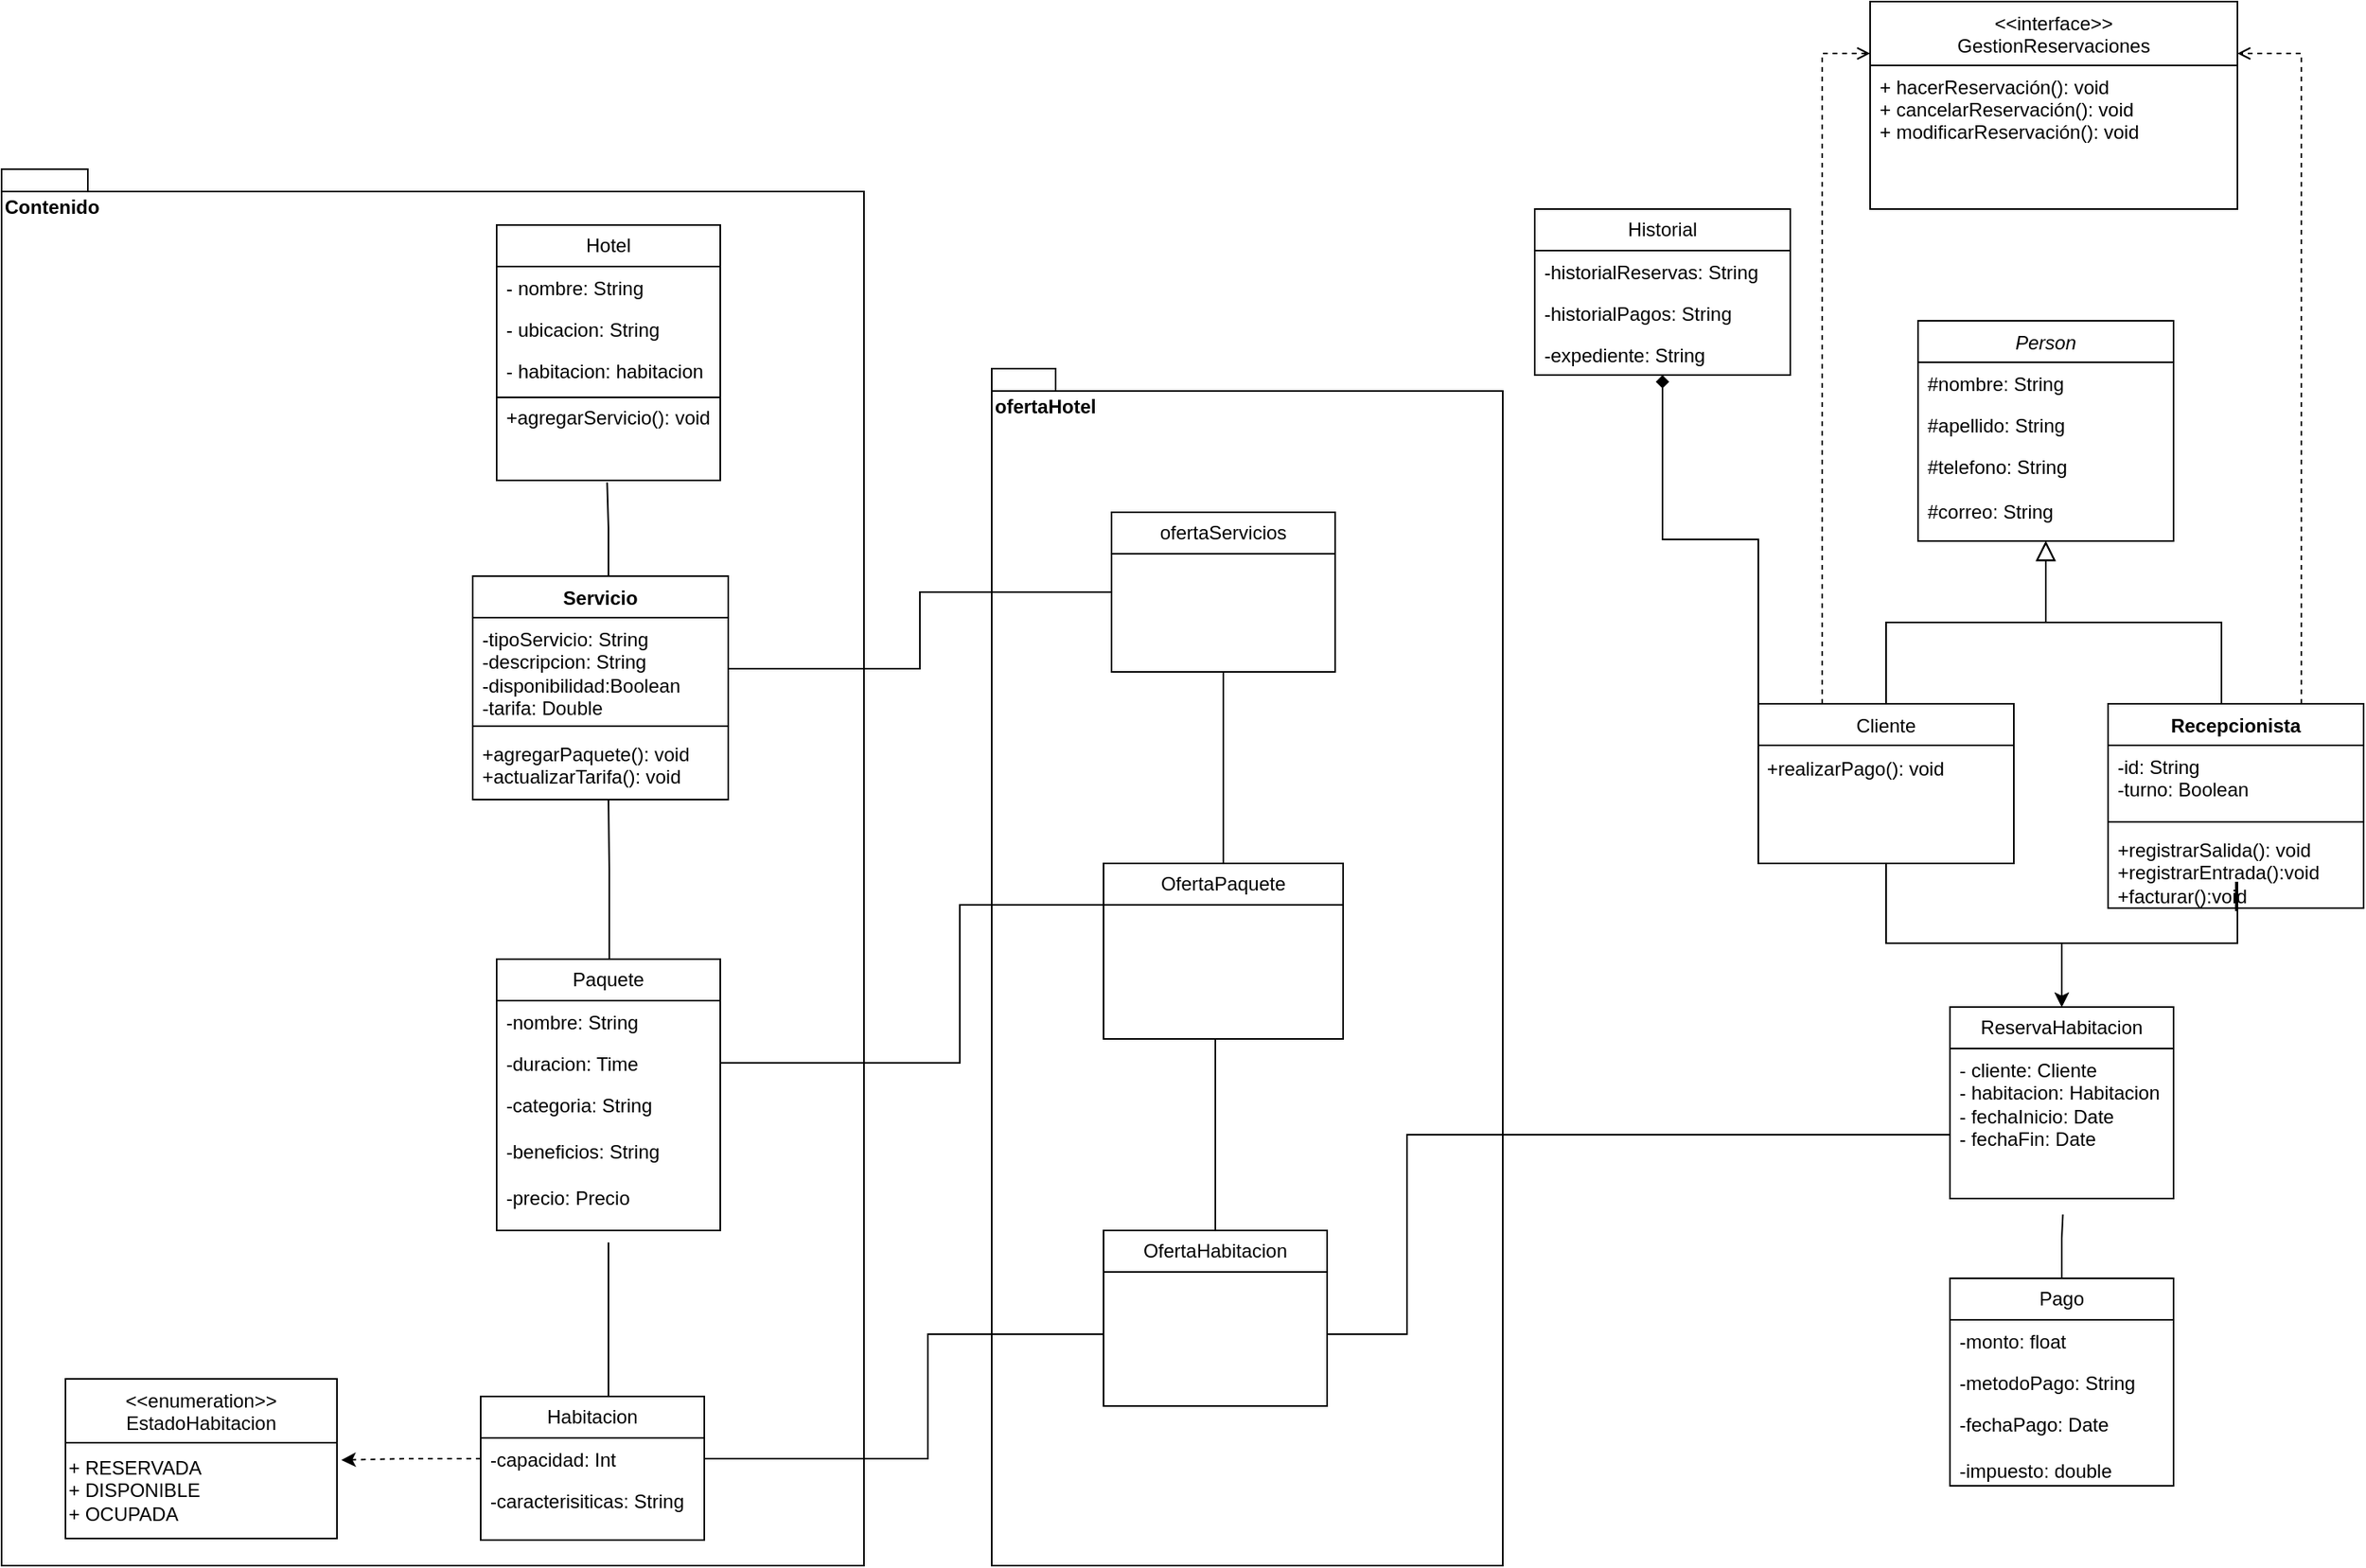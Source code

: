 <mxfile version="24.4.13" type="github">
  <diagram id="C5RBs43oDa-KdzZeNtuy" name="Page-1">
    <mxGraphModel dx="2531" dy="1674" grid="1" gridSize="10" guides="1" tooltips="1" connect="1" arrows="1" fold="1" page="1" pageScale="1" pageWidth="827" pageHeight="1169" math="0" shadow="0">
      <root>
        <mxCell id="WIyWlLk6GJQsqaUBKTNV-0" />
        <mxCell id="WIyWlLk6GJQsqaUBKTNV-1" parent="WIyWlLk6GJQsqaUBKTNV-0" />
        <mxCell id="N4pSZDwO3v6WcjhLpMqt-45" value="ofertaHotel" style="shape=folder;fontStyle=1;spacingTop=10;tabWidth=40;tabHeight=14;tabPosition=left;html=1;whiteSpace=wrap;align=left;verticalAlign=top;" parent="WIyWlLk6GJQsqaUBKTNV-1" vertex="1">
          <mxGeometry x="-360" y="150" width="320" height="750" as="geometry" />
        </mxCell>
        <mxCell id="N4pSZDwO3v6WcjhLpMqt-44" value="Contenido" style="shape=folder;fontStyle=1;spacingTop=10;tabWidth=40;tabHeight=14;tabPosition=left;html=1;whiteSpace=wrap;align=left;verticalAlign=top;" parent="WIyWlLk6GJQsqaUBKTNV-1" vertex="1">
          <mxGeometry x="-980" y="25" width="540" height="875" as="geometry" />
        </mxCell>
        <mxCell id="zkfFHV4jXpPFQw0GAbJ--0" value="Person" style="swimlane;fontStyle=2;align=center;verticalAlign=top;childLayout=stackLayout;horizontal=1;startSize=26;horizontalStack=0;resizeParent=1;resizeLast=0;collapsible=1;marginBottom=0;rounded=0;shadow=0;strokeWidth=1;" parent="WIyWlLk6GJQsqaUBKTNV-1" vertex="1">
          <mxGeometry x="220" y="120" width="160" height="138" as="geometry">
            <mxRectangle x="230" y="140" width="160" height="26" as="alternateBounds" />
          </mxGeometry>
        </mxCell>
        <mxCell id="zkfFHV4jXpPFQw0GAbJ--1" value="#nombre: String" style="text;align=left;verticalAlign=top;spacingLeft=4;spacingRight=4;overflow=hidden;rotatable=0;points=[[0,0.5],[1,0.5]];portConstraint=eastwest;" parent="zkfFHV4jXpPFQw0GAbJ--0" vertex="1">
          <mxGeometry y="26" width="160" height="26" as="geometry" />
        </mxCell>
        <mxCell id="zkfFHV4jXpPFQw0GAbJ--2" value="#apellido: String" style="text;align=left;verticalAlign=top;spacingLeft=4;spacingRight=4;overflow=hidden;rotatable=0;points=[[0,0.5],[1,0.5]];portConstraint=eastwest;rounded=0;shadow=0;html=0;" parent="zkfFHV4jXpPFQw0GAbJ--0" vertex="1">
          <mxGeometry y="52" width="160" height="26" as="geometry" />
        </mxCell>
        <mxCell id="zkfFHV4jXpPFQw0GAbJ--3" value="#telefono: String&#xa;&#xa;#correo: String" style="text;align=left;verticalAlign=top;spacingLeft=4;spacingRight=4;overflow=hidden;rotatable=0;points=[[0,0.5],[1,0.5]];portConstraint=eastwest;rounded=0;shadow=0;html=0;" parent="zkfFHV4jXpPFQw0GAbJ--0" vertex="1">
          <mxGeometry y="78" width="160" height="52" as="geometry" />
        </mxCell>
        <mxCell id="N4pSZDwO3v6WcjhLpMqt-57" style="edgeStyle=orthogonalEdgeStyle;rounded=0;orthogonalLoop=1;jettySize=auto;html=1;exitX=0.5;exitY=1;exitDx=0;exitDy=0;entryX=0.5;entryY=0;entryDx=0;entryDy=0;" parent="WIyWlLk6GJQsqaUBKTNV-1" source="zkfFHV4jXpPFQw0GAbJ--6" target="N4pSZDwO3v6WcjhLpMqt-9" edge="1">
          <mxGeometry relative="1" as="geometry">
            <Array as="points">
              <mxPoint x="200" y="510" />
              <mxPoint x="310" y="510" />
            </Array>
          </mxGeometry>
        </mxCell>
        <mxCell id="N4pSZDwO3v6WcjhLpMqt-63" style="edgeStyle=orthogonalEdgeStyle;rounded=0;orthogonalLoop=1;jettySize=auto;html=1;exitX=0.25;exitY=0;exitDx=0;exitDy=0;entryX=0;entryY=0.25;entryDx=0;entryDy=0;dashed=1;endArrow=open;endFill=0;" parent="WIyWlLk6GJQsqaUBKTNV-1" source="zkfFHV4jXpPFQw0GAbJ--6" target="zFtzIH7kKe3bV-_yGn1V-0" edge="1">
          <mxGeometry relative="1" as="geometry" />
        </mxCell>
        <mxCell id="N4pSZDwO3v6WcjhLpMqt-65" style="edgeStyle=orthogonalEdgeStyle;rounded=0;orthogonalLoop=1;jettySize=auto;html=1;exitX=0;exitY=0;exitDx=0;exitDy=0;entryX=0.5;entryY=1;entryDx=0;entryDy=0;endArrow=diamond;endFill=1;" parent="WIyWlLk6GJQsqaUBKTNV-1" source="zkfFHV4jXpPFQw0GAbJ--6" target="N4pSZDwO3v6WcjhLpMqt-1" edge="1">
          <mxGeometry relative="1" as="geometry" />
        </mxCell>
        <mxCell id="zkfFHV4jXpPFQw0GAbJ--6" value="Cliente" style="swimlane;fontStyle=0;align=center;verticalAlign=top;childLayout=stackLayout;horizontal=1;startSize=26;horizontalStack=0;resizeParent=1;resizeLast=0;collapsible=1;marginBottom=0;rounded=0;shadow=0;strokeWidth=1;" parent="WIyWlLk6GJQsqaUBKTNV-1" vertex="1">
          <mxGeometry x="120" y="360" width="160" height="100" as="geometry">
            <mxRectangle x="130" y="380" width="160" height="26" as="alternateBounds" />
          </mxGeometry>
        </mxCell>
        <mxCell id="Iamr0txhSrTRocwCVgIp-26" value="&amp;nbsp;+realizarPago(): void" style="text;html=1;align=left;verticalAlign=middle;resizable=0;points=[];autosize=1;strokeColor=none;fillColor=none;" vertex="1" parent="zkfFHV4jXpPFQw0GAbJ--6">
          <mxGeometry y="26" width="160" height="30" as="geometry" />
        </mxCell>
        <mxCell id="zkfFHV4jXpPFQw0GAbJ--12" value="" style="endArrow=block;endSize=10;endFill=0;shadow=0;strokeWidth=1;rounded=0;curved=0;edgeStyle=elbowEdgeStyle;elbow=vertical;" parent="WIyWlLk6GJQsqaUBKTNV-1" source="zkfFHV4jXpPFQw0GAbJ--6" target="zkfFHV4jXpPFQw0GAbJ--0" edge="1">
          <mxGeometry width="160" relative="1" as="geometry">
            <mxPoint x="200" y="203" as="sourcePoint" />
            <mxPoint x="200" y="203" as="targetPoint" />
          </mxGeometry>
        </mxCell>
        <mxCell id="N4pSZDwO3v6WcjhLpMqt-58" style="edgeStyle=orthogonalEdgeStyle;rounded=0;orthogonalLoop=1;jettySize=auto;html=1;exitX=0.5;exitY=1.038;exitDx=0;exitDy=0;entryX=0.5;entryY=0;entryDx=0;entryDy=0;exitPerimeter=0;" parent="WIyWlLk6GJQsqaUBKTNV-1" source="AGm8SgNKs5DeSjsSCAVN-23" target="N4pSZDwO3v6WcjhLpMqt-9" edge="1">
          <mxGeometry relative="1" as="geometry">
            <mxPoint x="410.0" y="460" as="sourcePoint" />
            <Array as="points">
              <mxPoint x="420" y="472" />
              <mxPoint x="420" y="510" />
              <mxPoint x="310" y="510" />
            </Array>
          </mxGeometry>
        </mxCell>
        <mxCell id="N4pSZDwO3v6WcjhLpMqt-64" style="edgeStyle=orthogonalEdgeStyle;rounded=0;orthogonalLoop=1;jettySize=auto;html=1;exitX=0.75;exitY=0;exitDx=0;exitDy=0;entryX=1;entryY=0.25;entryDx=0;entryDy=0;dashed=1;endArrow=open;endFill=0;" parent="WIyWlLk6GJQsqaUBKTNV-1" target="zFtzIH7kKe3bV-_yGn1V-0" edge="1">
          <mxGeometry relative="1" as="geometry">
            <mxPoint x="450.0" y="360" as="sourcePoint" />
            <Array as="points">
              <mxPoint x="460" y="361" />
              <mxPoint x="460" y="-47" />
            </Array>
          </mxGeometry>
        </mxCell>
        <mxCell id="zkfFHV4jXpPFQw0GAbJ--16" value="" style="endArrow=block;endSize=10;endFill=0;shadow=0;strokeWidth=1;rounded=0;curved=0;edgeStyle=elbowEdgeStyle;elbow=vertical;" parent="WIyWlLk6GJQsqaUBKTNV-1" target="zkfFHV4jXpPFQw0GAbJ--0" edge="1">
          <mxGeometry width="160" relative="1" as="geometry">
            <mxPoint x="410.0" y="360" as="sourcePoint" />
            <mxPoint x="310" y="271" as="targetPoint" />
          </mxGeometry>
        </mxCell>
        <mxCell id="zFtzIH7kKe3bV-_yGn1V-0" value="&lt;&lt;interface&gt;&gt;&#xa;GestionReservaciones" style="swimlane;fontStyle=0;align=center;verticalAlign=top;childLayout=stackLayout;horizontal=1;startSize=40;horizontalStack=0;resizeParent=1;resizeLast=0;collapsible=1;marginBottom=0;rounded=0;shadow=0;strokeWidth=1;" parent="WIyWlLk6GJQsqaUBKTNV-1" vertex="1">
          <mxGeometry x="190" y="-80" width="230" height="130" as="geometry">
            <mxRectangle x="130" y="380" width="160" height="26" as="alternateBounds" />
          </mxGeometry>
        </mxCell>
        <mxCell id="AGm8SgNKs5DeSjsSCAVN-18" value="+ hacerReservación(): void&#xa;+ cancelarReservación(): void&#xa;+ modificarReservación(): void" style="text;align=left;verticalAlign=top;spacingLeft=4;spacingRight=4;overflow=hidden;rotatable=0;points=[[0,0.5],[1,0.5]];portConstraint=eastwest;" parent="zFtzIH7kKe3bV-_yGn1V-0" vertex="1">
          <mxGeometry y="40" width="230" height="90" as="geometry" />
        </mxCell>
        <mxCell id="zFtzIH7kKe3bV-_yGn1V-3" value="&lt;&lt;enumeration&gt;&gt;&#xa;EstadoHabitacion" style="swimlane;fontStyle=0;align=center;verticalAlign=top;childLayout=stackLayout;horizontal=1;startSize=40;horizontalStack=0;resizeParent=1;resizeLast=0;collapsible=1;marginBottom=0;rounded=0;shadow=0;strokeWidth=1;" parent="WIyWlLk6GJQsqaUBKTNV-1" vertex="1">
          <mxGeometry x="-940" y="783" width="170" height="100" as="geometry">
            <mxRectangle x="130" y="380" width="160" height="26" as="alternateBounds" />
          </mxGeometry>
        </mxCell>
        <mxCell id="zFtzIH7kKe3bV-_yGn1V-4" value="+ RESERVADA&lt;div&gt;+ DISPONIBLE&lt;/div&gt;&lt;div&gt;+ OCUPADA&lt;/div&gt;" style="text;html=1;align=left;verticalAlign=middle;resizable=0;points=[];autosize=1;strokeColor=none;fillColor=none;" parent="zFtzIH7kKe3bV-_yGn1V-3" vertex="1">
          <mxGeometry y="40" width="170" height="60" as="geometry" />
        </mxCell>
        <mxCell id="N4pSZDwO3v6WcjhLpMqt-1" value="Historial" style="swimlane;fontStyle=0;childLayout=stackLayout;horizontal=1;startSize=26;fillColor=none;horizontalStack=0;resizeParent=1;resizeParentMax=0;resizeLast=0;collapsible=1;marginBottom=0;whiteSpace=wrap;html=1;" parent="WIyWlLk6GJQsqaUBKTNV-1" vertex="1">
          <mxGeometry x="-20" y="50" width="160" height="104" as="geometry" />
        </mxCell>
        <mxCell id="N4pSZDwO3v6WcjhLpMqt-2" value="-historialReservas: String" style="text;strokeColor=none;fillColor=none;align=left;verticalAlign=top;spacingLeft=4;spacingRight=4;overflow=hidden;rotatable=0;points=[[0,0.5],[1,0.5]];portConstraint=eastwest;whiteSpace=wrap;html=1;" parent="N4pSZDwO3v6WcjhLpMqt-1" vertex="1">
          <mxGeometry y="26" width="160" height="26" as="geometry" />
        </mxCell>
        <mxCell id="N4pSZDwO3v6WcjhLpMqt-3" value="-historialPagos: String" style="text;strokeColor=none;fillColor=none;align=left;verticalAlign=top;spacingLeft=4;spacingRight=4;overflow=hidden;rotatable=0;points=[[0,0.5],[1,0.5]];portConstraint=eastwest;whiteSpace=wrap;html=1;" parent="N4pSZDwO3v6WcjhLpMqt-1" vertex="1">
          <mxGeometry y="52" width="160" height="26" as="geometry" />
        </mxCell>
        <mxCell id="N4pSZDwO3v6WcjhLpMqt-4" value="-expediente: String" style="text;strokeColor=none;fillColor=none;align=left;verticalAlign=top;spacingLeft=4;spacingRight=4;overflow=hidden;rotatable=0;points=[[0,0.5],[1,0.5]];portConstraint=eastwest;whiteSpace=wrap;html=1;" parent="N4pSZDwO3v6WcjhLpMqt-1" vertex="1">
          <mxGeometry y="78" width="160" height="26" as="geometry" />
        </mxCell>
        <mxCell id="N4pSZDwO3v6WcjhLpMqt-5" value="Pago" style="swimlane;fontStyle=0;childLayout=stackLayout;horizontal=1;startSize=26;fillColor=none;horizontalStack=0;resizeParent=1;resizeParentMax=0;resizeLast=0;collapsible=1;marginBottom=0;whiteSpace=wrap;html=1;" parent="WIyWlLk6GJQsqaUBKTNV-1" vertex="1">
          <mxGeometry x="240" y="720" width="140" height="130" as="geometry" />
        </mxCell>
        <mxCell id="N4pSZDwO3v6WcjhLpMqt-6" value="-monto: float" style="text;strokeColor=none;fillColor=none;align=left;verticalAlign=top;spacingLeft=4;spacingRight=4;overflow=hidden;rotatable=0;points=[[0,0.5],[1,0.5]];portConstraint=eastwest;whiteSpace=wrap;html=1;" parent="N4pSZDwO3v6WcjhLpMqt-5" vertex="1">
          <mxGeometry y="26" width="140" height="26" as="geometry" />
        </mxCell>
        <mxCell id="N4pSZDwO3v6WcjhLpMqt-7" value="-metodoPago: String" style="text;strokeColor=none;fillColor=none;align=left;verticalAlign=top;spacingLeft=4;spacingRight=4;overflow=hidden;rotatable=0;points=[[0,0.5],[1,0.5]];portConstraint=eastwest;whiteSpace=wrap;html=1;" parent="N4pSZDwO3v6WcjhLpMqt-5" vertex="1">
          <mxGeometry y="52" width="140" height="26" as="geometry" />
        </mxCell>
        <mxCell id="N4pSZDwO3v6WcjhLpMqt-8" value="-fechaPago: Date&lt;div&gt;&lt;br&gt;&lt;/div&gt;&lt;div&gt;-impuesto: double&lt;/div&gt;" style="text;strokeColor=none;fillColor=none;align=left;verticalAlign=top;spacingLeft=4;spacingRight=4;overflow=hidden;rotatable=0;points=[[0,0.5],[1,0.5]];portConstraint=eastwest;whiteSpace=wrap;html=1;" parent="N4pSZDwO3v6WcjhLpMqt-5" vertex="1">
          <mxGeometry y="78" width="140" height="52" as="geometry" />
        </mxCell>
        <mxCell id="N4pSZDwO3v6WcjhLpMqt-9" value="ReservaHabitacion" style="swimlane;fontStyle=0;childLayout=stackLayout;horizontal=1;startSize=26;fillColor=none;horizontalStack=0;resizeParent=1;resizeParentMax=0;resizeLast=0;collapsible=1;marginBottom=0;whiteSpace=wrap;html=1;" parent="WIyWlLk6GJQsqaUBKTNV-1" vertex="1">
          <mxGeometry x="240" y="550" width="140" height="120" as="geometry" />
        </mxCell>
        <mxCell id="N4pSZDwO3v6WcjhLpMqt-10" value="- cliente: Cliente&lt;div&gt;- habitacion: Habitacion&lt;/div&gt;&lt;div&gt;- fechaInicio: Date&lt;/div&gt;&lt;div&gt;- fechaFin: Date&lt;/div&gt;" style="text;strokeColor=none;fillColor=none;align=left;verticalAlign=top;spacingLeft=4;spacingRight=4;overflow=hidden;rotatable=0;points=[[0,0.5],[1,0.5]];portConstraint=eastwest;whiteSpace=wrap;html=1;" parent="N4pSZDwO3v6WcjhLpMqt-9" vertex="1">
          <mxGeometry y="26" width="140" height="94" as="geometry" />
        </mxCell>
        <mxCell id="N4pSZDwO3v6WcjhLpMqt-13" value="OfertaHabitacion" style="swimlane;fontStyle=0;childLayout=stackLayout;horizontal=1;startSize=26;fillColor=none;horizontalStack=0;resizeParent=1;resizeParentMax=0;resizeLast=0;collapsible=1;marginBottom=0;whiteSpace=wrap;html=1;" parent="WIyWlLk6GJQsqaUBKTNV-1" vertex="1">
          <mxGeometry x="-290" y="690" width="140" height="110" as="geometry" />
        </mxCell>
        <mxCell id="Iamr0txhSrTRocwCVgIp-23" style="edgeStyle=orthogonalEdgeStyle;rounded=0;orthogonalLoop=1;jettySize=auto;html=1;exitX=0.5;exitY=1;exitDx=0;exitDy=0;entryX=0.5;entryY=0;entryDx=0;entryDy=0;endArrow=none;endFill=0;" edge="1" parent="WIyWlLk6GJQsqaUBKTNV-1" source="N4pSZDwO3v6WcjhLpMqt-17" target="N4pSZDwO3v6WcjhLpMqt-13">
          <mxGeometry relative="1" as="geometry">
            <Array as="points">
              <mxPoint x="-220" y="570" />
            </Array>
          </mxGeometry>
        </mxCell>
        <mxCell id="N4pSZDwO3v6WcjhLpMqt-17" value="OfertaPaquete" style="swimlane;fontStyle=0;childLayout=stackLayout;horizontal=1;startSize=26;fillColor=none;horizontalStack=0;resizeParent=1;resizeParentMax=0;resizeLast=0;collapsible=1;marginBottom=0;whiteSpace=wrap;html=1;" parent="WIyWlLk6GJQsqaUBKTNV-1" vertex="1">
          <mxGeometry x="-290" y="460" width="150" height="110" as="geometry" />
        </mxCell>
        <mxCell id="N4pSZDwO3v6WcjhLpMqt-21" value="Hotel" style="swimlane;fontStyle=0;childLayout=stackLayout;horizontal=1;startSize=26;fillColor=none;horizontalStack=0;resizeParent=1;resizeParentMax=0;resizeLast=0;collapsible=1;marginBottom=0;whiteSpace=wrap;html=1;" parent="WIyWlLk6GJQsqaUBKTNV-1" vertex="1">
          <mxGeometry x="-670" y="60" width="140" height="160" as="geometry" />
        </mxCell>
        <mxCell id="N4pSZDwO3v6WcjhLpMqt-22" value="- nombre: String" style="text;strokeColor=none;fillColor=none;align=left;verticalAlign=top;spacingLeft=4;spacingRight=4;overflow=hidden;rotatable=0;points=[[0,0.5],[1,0.5]];portConstraint=eastwest;whiteSpace=wrap;html=1;" parent="N4pSZDwO3v6WcjhLpMqt-21" vertex="1">
          <mxGeometry y="26" width="140" height="26" as="geometry" />
        </mxCell>
        <mxCell id="N4pSZDwO3v6WcjhLpMqt-23" value="- ubicacion: String" style="text;strokeColor=none;fillColor=none;align=left;verticalAlign=top;spacingLeft=4;spacingRight=4;overflow=hidden;rotatable=0;points=[[0,0.5],[1,0.5]];portConstraint=eastwest;whiteSpace=wrap;html=1;" parent="N4pSZDwO3v6WcjhLpMqt-21" vertex="1">
          <mxGeometry y="52" width="140" height="26" as="geometry" />
        </mxCell>
        <mxCell id="N4pSZDwO3v6WcjhLpMqt-24" value="- habitacion: habitacion&lt;div&gt;&lt;br&gt;&lt;/div&gt;&lt;div&gt;+agregarServicio(): void&lt;/div&gt;&lt;div&gt;&lt;br&gt;&lt;/div&gt;" style="text;strokeColor=none;fillColor=none;align=left;verticalAlign=top;spacingLeft=4;spacingRight=4;overflow=hidden;rotatable=0;points=[[0,0.5],[1,0.5]];portConstraint=eastwest;whiteSpace=wrap;html=1;" parent="N4pSZDwO3v6WcjhLpMqt-21" vertex="1">
          <mxGeometry y="78" width="140" height="82" as="geometry" />
        </mxCell>
        <mxCell id="N4pSZDwO3v6WcjhLpMqt-25" value="Habitacion" style="swimlane;fontStyle=0;childLayout=stackLayout;horizontal=1;startSize=26;fillColor=none;horizontalStack=0;resizeParent=1;resizeParentMax=0;resizeLast=0;collapsible=1;marginBottom=0;whiteSpace=wrap;html=1;" parent="WIyWlLk6GJQsqaUBKTNV-1" vertex="1">
          <mxGeometry x="-680" y="794" width="140" height="90" as="geometry" />
        </mxCell>
        <mxCell id="N4pSZDwO3v6WcjhLpMqt-26" value="-capacidad: Int" style="text;strokeColor=none;fillColor=none;align=left;verticalAlign=top;spacingLeft=4;spacingRight=4;overflow=hidden;rotatable=0;points=[[0,0.5],[1,0.5]];portConstraint=eastwest;whiteSpace=wrap;html=1;" parent="N4pSZDwO3v6WcjhLpMqt-25" vertex="1">
          <mxGeometry y="26" width="140" height="26" as="geometry" />
        </mxCell>
        <mxCell id="N4pSZDwO3v6WcjhLpMqt-27" value="-caracterisiticas: String" style="text;strokeColor=none;fillColor=none;align=left;verticalAlign=top;spacingLeft=4;spacingRight=4;overflow=hidden;rotatable=0;points=[[0,0.5],[1,0.5]];portConstraint=eastwest;whiteSpace=wrap;html=1;" parent="N4pSZDwO3v6WcjhLpMqt-25" vertex="1">
          <mxGeometry y="52" width="140" height="38" as="geometry" />
        </mxCell>
        <mxCell id="N4pSZDwO3v6WcjhLpMqt-30" value="Paquete" style="swimlane;fontStyle=0;childLayout=stackLayout;horizontal=1;startSize=26;fillColor=none;horizontalStack=0;resizeParent=1;resizeParentMax=0;resizeLast=0;collapsible=1;marginBottom=0;whiteSpace=wrap;html=1;" parent="WIyWlLk6GJQsqaUBKTNV-1" vertex="1">
          <mxGeometry x="-670" y="520" width="140" height="170" as="geometry" />
        </mxCell>
        <mxCell id="N4pSZDwO3v6WcjhLpMqt-31" value="-nombre: String" style="text;strokeColor=none;fillColor=none;align=left;verticalAlign=top;spacingLeft=4;spacingRight=4;overflow=hidden;rotatable=0;points=[[0,0.5],[1,0.5]];portConstraint=eastwest;whiteSpace=wrap;html=1;" parent="N4pSZDwO3v6WcjhLpMqt-30" vertex="1">
          <mxGeometry y="26" width="140" height="26" as="geometry" />
        </mxCell>
        <mxCell id="N4pSZDwO3v6WcjhLpMqt-32" value="-duracion: Time" style="text;strokeColor=none;fillColor=none;align=left;verticalAlign=top;spacingLeft=4;spacingRight=4;overflow=hidden;rotatable=0;points=[[0,0.5],[1,0.5]];portConstraint=eastwest;whiteSpace=wrap;html=1;" parent="N4pSZDwO3v6WcjhLpMqt-30" vertex="1">
          <mxGeometry y="52" width="140" height="26" as="geometry" />
        </mxCell>
        <mxCell id="N4pSZDwO3v6WcjhLpMqt-33" value="&lt;div&gt;&lt;span style=&quot;background-color: initial;&quot;&gt;-categoria: String&lt;/span&gt;&lt;br&gt;&lt;/div&gt;&lt;div&gt;&lt;br&gt;&lt;/div&gt;&lt;div&gt;-beneficios: String&lt;/div&gt;&lt;div&gt;&lt;br&gt;&lt;/div&gt;&lt;div&gt;-precio: Precio&lt;/div&gt;" style="text;strokeColor=none;fillColor=none;align=left;verticalAlign=top;spacingLeft=4;spacingRight=4;overflow=hidden;rotatable=0;points=[[0,0.5],[1,0.5]];portConstraint=eastwest;whiteSpace=wrap;html=1;" parent="N4pSZDwO3v6WcjhLpMqt-30" vertex="1">
          <mxGeometry y="78" width="140" height="92" as="geometry" />
        </mxCell>
        <mxCell id="Iamr0txhSrTRocwCVgIp-22" style="edgeStyle=orthogonalEdgeStyle;rounded=0;orthogonalLoop=1;jettySize=auto;html=1;exitX=0.5;exitY=1;exitDx=0;exitDy=0;endArrow=none;endFill=0;" edge="1" parent="WIyWlLk6GJQsqaUBKTNV-1" source="N4pSZDwO3v6WcjhLpMqt-34" target="N4pSZDwO3v6WcjhLpMqt-17">
          <mxGeometry relative="1" as="geometry" />
        </mxCell>
        <mxCell id="N4pSZDwO3v6WcjhLpMqt-34" value="ofertaServicios" style="swimlane;fontStyle=0;childLayout=stackLayout;horizontal=1;startSize=26;fillColor=none;horizontalStack=0;resizeParent=1;resizeParentMax=0;resizeLast=0;collapsible=1;marginBottom=0;whiteSpace=wrap;html=1;" parent="WIyWlLk6GJQsqaUBKTNV-1" vertex="1">
          <mxGeometry x="-285" y="240" width="140" height="100" as="geometry" />
        </mxCell>
        <mxCell id="N4pSZDwO3v6WcjhLpMqt-49" style="edgeStyle=orthogonalEdgeStyle;rounded=0;orthogonalLoop=1;jettySize=auto;html=1;exitX=0;exitY=0.5;exitDx=0;exitDy=0;entryX=1;entryY=0.5;entryDx=0;entryDy=0;endArrow=none;endFill=0;" parent="WIyWlLk6GJQsqaUBKTNV-1" source="N4pSZDwO3v6WcjhLpMqt-17" target="N4pSZDwO3v6WcjhLpMqt-32" edge="1">
          <mxGeometry relative="1" as="geometry">
            <mxPoint x="-290" y="525.0" as="sourcePoint" />
            <Array as="points">
              <mxPoint x="-380" y="486" />
              <mxPoint x="-380" y="585" />
            </Array>
          </mxGeometry>
        </mxCell>
        <mxCell id="N4pSZDwO3v6WcjhLpMqt-54" style="edgeStyle=orthogonalEdgeStyle;rounded=0;orthogonalLoop=1;jettySize=auto;html=1;exitX=0.5;exitY=0;exitDx=0;exitDy=0;entryX=0.494;entryY=1.015;entryDx=0;entryDy=0;entryPerimeter=0;endArrow=none;endFill=0;" parent="WIyWlLk6GJQsqaUBKTNV-1" target="N4pSZDwO3v6WcjhLpMqt-24" edge="1">
          <mxGeometry relative="1" as="geometry">
            <mxPoint x="-600" y="280" as="sourcePoint" />
            <Array as="points">
              <mxPoint x="-600" y="250" />
              <mxPoint x="-601" y="250" />
            </Array>
          </mxGeometry>
        </mxCell>
        <mxCell id="N4pSZDwO3v6WcjhLpMqt-59" style="edgeStyle=orthogonalEdgeStyle;rounded=0;orthogonalLoop=1;jettySize=auto;html=1;exitX=0.5;exitY=0;exitDx=0;exitDy=0;entryX=0.501;entryY=1.189;entryDx=0;entryDy=0;entryPerimeter=0;endArrow=none;endFill=0;" parent="WIyWlLk6GJQsqaUBKTNV-1" source="N4pSZDwO3v6WcjhLpMqt-5" edge="1">
          <mxGeometry relative="1" as="geometry">
            <Array as="points">
              <mxPoint x="300" y="679" />
              <mxPoint x="300" y="679" />
            </Array>
          </mxGeometry>
        </mxCell>
        <mxCell id="N4pSZDwO3v6WcjhLpMqt-67" style="edgeStyle=orthogonalEdgeStyle;rounded=0;orthogonalLoop=1;jettySize=auto;html=1;exitX=0.5;exitY=0;exitDx=0;exitDy=0;entryX=0.505;entryY=1.106;entryDx=0;entryDy=0;entryPerimeter=0;endArrow=none;endFill=0;" parent="WIyWlLk6GJQsqaUBKTNV-1" source="N4pSZDwO3v6WcjhLpMqt-5" target="N4pSZDwO3v6WcjhLpMqt-10" edge="1">
          <mxGeometry relative="1" as="geometry">
            <Array as="points">
              <mxPoint x="310" y="695" />
              <mxPoint x="311" y="680" />
            </Array>
          </mxGeometry>
        </mxCell>
        <mxCell id="N4pSZDwO3v6WcjhLpMqt-68" style="edgeStyle=orthogonalEdgeStyle;rounded=0;orthogonalLoop=1;jettySize=auto;html=1;exitX=0;exitY=0.5;exitDx=0;exitDy=0;entryX=1;entryY=0.5;entryDx=0;entryDy=0;endArrow=none;endFill=0;" parent="WIyWlLk6GJQsqaUBKTNV-1" source="N4pSZDwO3v6WcjhLpMqt-10" edge="1">
          <mxGeometry relative="1" as="geometry">
            <mxPoint x="-150" y="755" as="targetPoint" />
            <Array as="points">
              <mxPoint x="240" y="630" />
              <mxPoint x="-100" y="630" />
              <mxPoint x="-100" y="755" />
            </Array>
          </mxGeometry>
        </mxCell>
        <mxCell id="AGm8SgNKs5DeSjsSCAVN-20" value="Recepcionista" style="swimlane;fontStyle=1;align=center;verticalAlign=top;childLayout=stackLayout;horizontal=1;startSize=26;horizontalStack=0;resizeParent=1;resizeParentMax=0;resizeLast=0;collapsible=1;marginBottom=0;whiteSpace=wrap;html=1;" parent="WIyWlLk6GJQsqaUBKTNV-1" vertex="1">
          <mxGeometry x="339" y="360" width="160" height="128" as="geometry" />
        </mxCell>
        <mxCell id="AGm8SgNKs5DeSjsSCAVN-21" value="-id: String&lt;div&gt;-turno: Boolean&lt;/div&gt;" style="text;strokeColor=none;fillColor=none;align=left;verticalAlign=top;spacingLeft=4;spacingRight=4;overflow=hidden;rotatable=0;points=[[0,0.5],[1,0.5]];portConstraint=eastwest;whiteSpace=wrap;html=1;" parent="AGm8SgNKs5DeSjsSCAVN-20" vertex="1">
          <mxGeometry y="26" width="160" height="44" as="geometry" />
        </mxCell>
        <mxCell id="AGm8SgNKs5DeSjsSCAVN-22" value="" style="line;strokeWidth=1;fillColor=none;align=left;verticalAlign=middle;spacingTop=-1;spacingLeft=3;spacingRight=3;rotatable=0;labelPosition=right;points=[];portConstraint=eastwest;strokeColor=inherit;" parent="AGm8SgNKs5DeSjsSCAVN-20" vertex="1">
          <mxGeometry y="70" width="160" height="8" as="geometry" />
        </mxCell>
        <mxCell id="AGm8SgNKs5DeSjsSCAVN-23" value="+registrarSalida(): void&lt;div&gt;+registrarEntrada():void&lt;/div&gt;&lt;div&gt;+facturar():void&lt;/div&gt;" style="text;strokeColor=none;fillColor=none;align=left;verticalAlign=top;spacingLeft=4;spacingRight=4;overflow=hidden;rotatable=0;points=[[0,0.5],[1,0.5]];portConstraint=eastwest;whiteSpace=wrap;html=1;" parent="AGm8SgNKs5DeSjsSCAVN-20" vertex="1">
          <mxGeometry y="78" width="160" height="50" as="geometry" />
        </mxCell>
        <mxCell id="Iamr0txhSrTRocwCVgIp-3" value="" style="line;strokeWidth=1;fillColor=none;align=left;verticalAlign=middle;spacingTop=-1;spacingLeft=3;spacingRight=3;rotatable=0;labelPosition=right;points=[];portConstraint=eastwest;strokeColor=inherit;" vertex="1" parent="WIyWlLk6GJQsqaUBKTNV-1">
          <mxGeometry x="-670" y="164" width="140" height="8" as="geometry" />
        </mxCell>
        <mxCell id="Iamr0txhSrTRocwCVgIp-4" style="edgeStyle=orthogonalEdgeStyle;rounded=0;orthogonalLoop=1;jettySize=auto;html=1;exitX=0.5;exitY=0;exitDx=0;exitDy=0;entryX=0.5;entryY=1.082;entryDx=0;entryDy=0;entryPerimeter=0;endArrow=none;endFill=0;" edge="1" parent="WIyWlLk6GJQsqaUBKTNV-1" source="N4pSZDwO3v6WcjhLpMqt-25" target="N4pSZDwO3v6WcjhLpMqt-33">
          <mxGeometry relative="1" as="geometry">
            <Array as="points">
              <mxPoint x="-600" y="794" />
            </Array>
          </mxGeometry>
        </mxCell>
        <mxCell id="Iamr0txhSrTRocwCVgIp-13" value="Servicio" style="swimlane;fontStyle=1;align=center;verticalAlign=top;childLayout=stackLayout;horizontal=1;startSize=26;horizontalStack=0;resizeParent=1;resizeParentMax=0;resizeLast=0;collapsible=1;marginBottom=0;whiteSpace=wrap;html=1;" vertex="1" parent="WIyWlLk6GJQsqaUBKTNV-1">
          <mxGeometry x="-685" y="280" width="160" height="140" as="geometry" />
        </mxCell>
        <mxCell id="Iamr0txhSrTRocwCVgIp-14" value="-tipoServicio: String&lt;div&gt;-descripcion: String&lt;/div&gt;&lt;div&gt;-disponibilidad:Boolean&lt;/div&gt;&lt;div&gt;-tarifa: Double&lt;/div&gt;" style="text;strokeColor=none;fillColor=none;align=left;verticalAlign=top;spacingLeft=4;spacingRight=4;overflow=hidden;rotatable=0;points=[[0,0.5],[1,0.5]];portConstraint=eastwest;whiteSpace=wrap;html=1;" vertex="1" parent="Iamr0txhSrTRocwCVgIp-13">
          <mxGeometry y="26" width="160" height="64" as="geometry" />
        </mxCell>
        <mxCell id="Iamr0txhSrTRocwCVgIp-15" value="" style="line;strokeWidth=1;fillColor=none;align=left;verticalAlign=middle;spacingTop=-1;spacingLeft=3;spacingRight=3;rotatable=0;labelPosition=right;points=[];portConstraint=eastwest;strokeColor=inherit;" vertex="1" parent="Iamr0txhSrTRocwCVgIp-13">
          <mxGeometry y="90" width="160" height="8" as="geometry" />
        </mxCell>
        <mxCell id="Iamr0txhSrTRocwCVgIp-16" value="+agregarPaquete(): void&lt;div&gt;+actualizarTarifa(): void&lt;/div&gt;" style="text;strokeColor=none;fillColor=none;align=left;verticalAlign=top;spacingLeft=4;spacingRight=4;overflow=hidden;rotatable=0;points=[[0,0.5],[1,0.5]];portConstraint=eastwest;whiteSpace=wrap;html=1;" vertex="1" parent="Iamr0txhSrTRocwCVgIp-13">
          <mxGeometry y="98" width="160" height="42" as="geometry" />
        </mxCell>
        <mxCell id="Iamr0txhSrTRocwCVgIp-17" style="edgeStyle=orthogonalEdgeStyle;rounded=0;orthogonalLoop=1;jettySize=auto;html=1;exitX=0.5;exitY=0;exitDx=0;exitDy=0;endArrow=none;endFill=0;" edge="1" parent="WIyWlLk6GJQsqaUBKTNV-1">
          <mxGeometry relative="1" as="geometry">
            <mxPoint x="-599.5" y="520" as="sourcePoint" />
            <mxPoint x="-600" y="420" as="targetPoint" />
            <Array as="points">
              <mxPoint x="-599" y="463" />
              <mxPoint x="-600" y="463" />
            </Array>
          </mxGeometry>
        </mxCell>
        <mxCell id="Iamr0txhSrTRocwCVgIp-20" style="edgeStyle=orthogonalEdgeStyle;rounded=0;orthogonalLoop=1;jettySize=auto;html=1;exitX=1;exitY=0.5;exitDx=0;exitDy=0;entryX=0;entryY=0.5;entryDx=0;entryDy=0;endArrow=none;endFill=0;" edge="1" parent="WIyWlLk6GJQsqaUBKTNV-1" source="N4pSZDwO3v6WcjhLpMqt-26">
          <mxGeometry relative="1" as="geometry">
            <mxPoint x="-290" y="755" as="targetPoint" />
            <Array as="points">
              <mxPoint x="-400" y="833" />
              <mxPoint x="-400" y="755" />
            </Array>
          </mxGeometry>
        </mxCell>
        <mxCell id="Iamr0txhSrTRocwCVgIp-21" style="edgeStyle=orthogonalEdgeStyle;rounded=0;orthogonalLoop=1;jettySize=auto;html=1;exitX=1;exitY=0.5;exitDx=0;exitDy=0;entryX=0;entryY=0.5;entryDx=0;entryDy=0;endArrow=none;endFill=0;" edge="1" parent="WIyWlLk6GJQsqaUBKTNV-1" source="Iamr0txhSrTRocwCVgIp-14" target="N4pSZDwO3v6WcjhLpMqt-34">
          <mxGeometry relative="1" as="geometry" />
        </mxCell>
        <mxCell id="Iamr0txhSrTRocwCVgIp-25" style="edgeStyle=orthogonalEdgeStyle;rounded=0;orthogonalLoop=1;jettySize=auto;html=1;exitX=0;exitY=0.5;exitDx=0;exitDy=0;entryX=1.016;entryY=0.181;entryDx=0;entryDy=0;entryPerimeter=0;dashed=1;" edge="1" parent="WIyWlLk6GJQsqaUBKTNV-1" source="N4pSZDwO3v6WcjhLpMqt-26" target="zFtzIH7kKe3bV-_yGn1V-4">
          <mxGeometry relative="1" as="geometry" />
        </mxCell>
      </root>
    </mxGraphModel>
  </diagram>
</mxfile>
